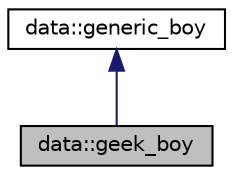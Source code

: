 digraph "data::geek_boy"
{
  edge [fontname="Helvetica",fontsize="10",labelfontname="Helvetica",labelfontsize="10"];
  node [fontname="Helvetica",fontsize="10",shape=record];
  Node0 [label="data::geek_boy",height=0.2,width=0.4,color="black", fillcolor="grey75", style="filled", fontcolor="black"];
  Node1 -> Node0 [dir="back",color="midnightblue",fontsize="10",style="solid",fontname="Helvetica"];
  Node1 [label="data::generic_boy",height=0.2,width=0.4,color="black", fillcolor="white", style="filled",URL="$classdata_1_1generic__boy.html",tooltip="Generic Boy class. "];
}
